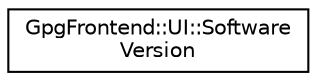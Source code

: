 digraph "Graphical Class Hierarchy"
{
 // INTERACTIVE_SVG=YES
 // LATEX_PDF_SIZE
  edge [fontname="Helvetica",fontsize="10",labelfontname="Helvetica",labelfontsize="10"];
  node [fontname="Helvetica",fontsize="10",shape=record];
  rankdir="LR";
  Node0 [label="GpgFrontend::UI::Software\lVersion",height=0.2,width=0.4,color="black", fillcolor="white", style="filled",URL="$structGpgFrontend_1_1UI_1_1SoftwareVersion.html",tooltip=" "];
}
